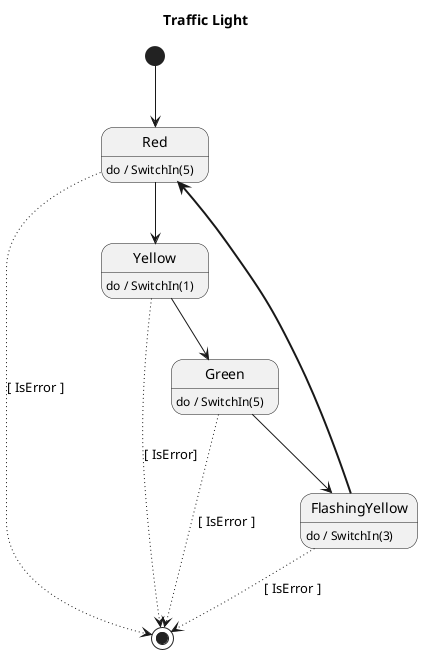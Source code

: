@startuml

title Traffic Light
[*] --> Red
Red: do / SwitchIn(5)
Red -[dotted]-> [*]: [ IsError ]
Red --> Yellow

Yellow: do / SwitchIn(1)
Yellow -[dotted]-> [*]: [ IsError]
Yellow --> Green

FlashingYellow: do / SwitchIn(3)
FlashingYellow -[dotted]-> [*]: [ IsError ]
FlashingYellow -[bold]-> Red

Green: do / SwitchIn(5)
Green -[dotted]-> [*]: [ IsError ]
Green --> FlashingYellow

@enduml

